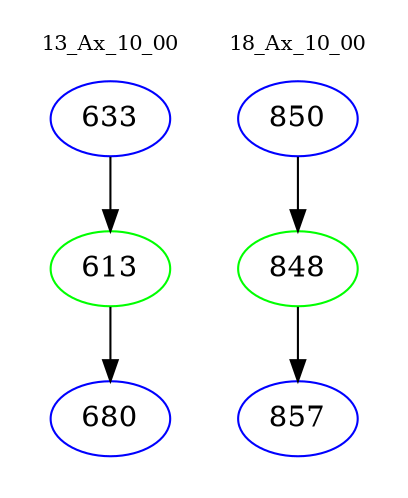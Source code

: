 digraph{
subgraph cluster_0 {
color = white
label = "13_Ax_10_00";
fontsize=10;
T0_633 [label="633", color="blue"]
T0_633 -> T0_613 [color="black"]
T0_613 [label="613", color="green"]
T0_613 -> T0_680 [color="black"]
T0_680 [label="680", color="blue"]
}
subgraph cluster_1 {
color = white
label = "18_Ax_10_00";
fontsize=10;
T1_850 [label="850", color="blue"]
T1_850 -> T1_848 [color="black"]
T1_848 [label="848", color="green"]
T1_848 -> T1_857 [color="black"]
T1_857 [label="857", color="blue"]
}
}
